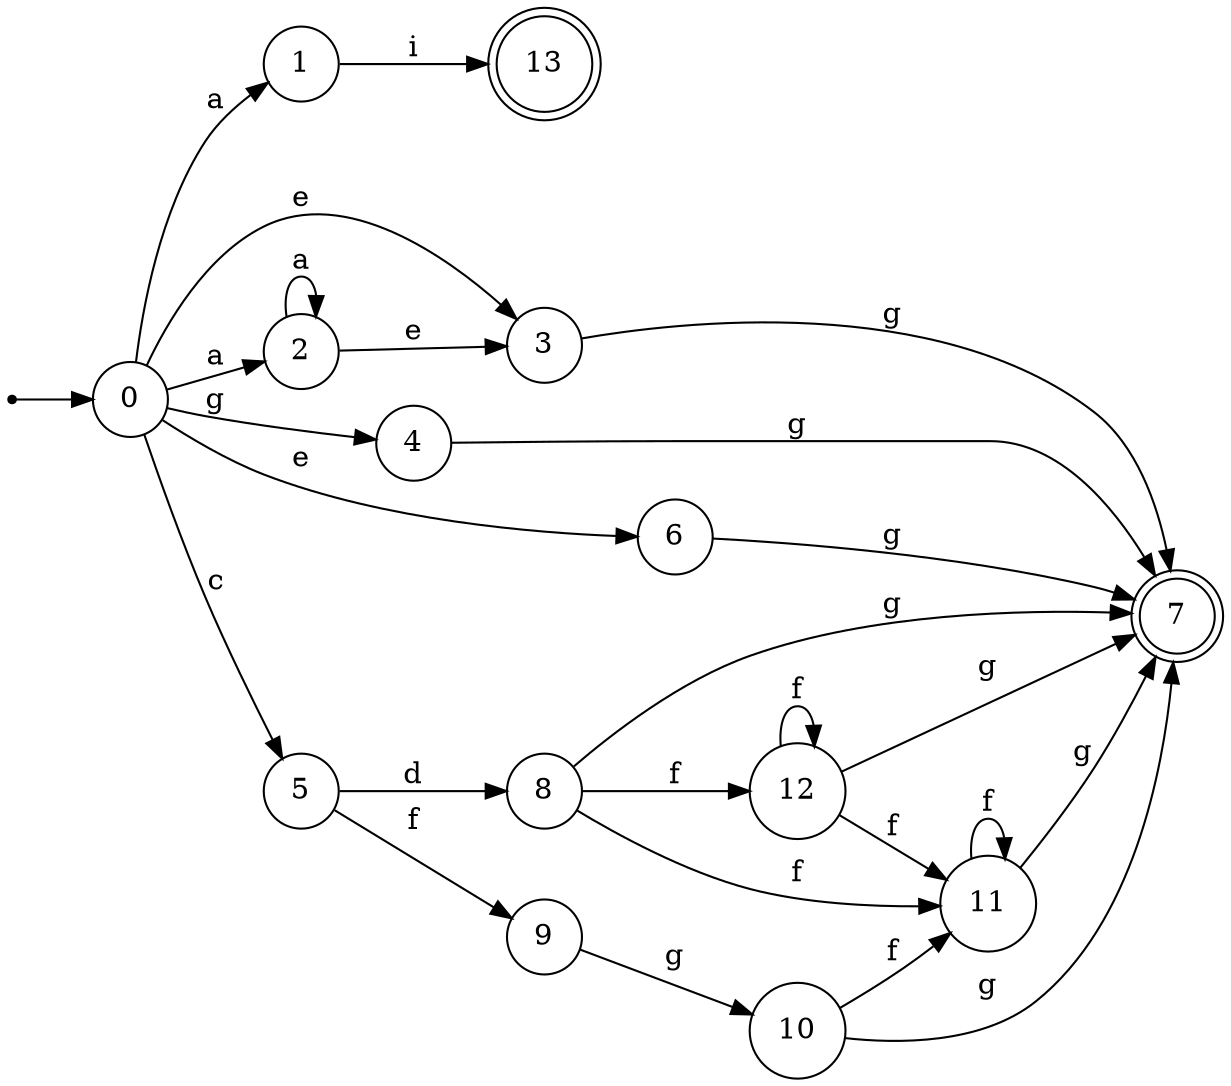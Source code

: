 digraph finite_state_machine {
rankdir=LR;
size="20,20";
node [shape = point]; "dummy0"
node [shape = circle]; "0";
"dummy0" -> "0";
node [shape = circle]; "1";
node [shape = circle]; "2";
node [shape = circle]; "3";
node [shape = circle]; "4";
node [shape = circle]; "5";
node [shape = circle]; "6";
node [shape = doublecircle]; "7";node [shape = circle]; "8";
node [shape = circle]; "9";
node [shape = circle]; "10";
node [shape = circle]; "11";
node [shape = circle]; "12";
node [shape = doublecircle]; "13";"0" -> "1" [label = "a"];
 "0" -> "2" [label = "a"];
 "0" -> "3" [label = "e"];
 "0" -> "6" [label = "e"];
 "0" -> "4" [label = "g"];
 "0" -> "5" [label = "c"];
 "6" -> "7" [label = "g"];
 "5" -> "8" [label = "d"];
 "5" -> "9" [label = "f"];
 "9" -> "10" [label = "g"];
 "10" -> "11" [label = "f"];
 "10" -> "7" [label = "g"];
 "11" -> "11" [label = "f"];
 "11" -> "7" [label = "g"];
 "8" -> "11" [label = "f"];
 "8" -> "12" [label = "f"];
 "8" -> "7" [label = "g"];
 "12" -> "11" [label = "f"];
 "12" -> "12" [label = "f"];
 "12" -> "7" [label = "g"];
 "4" -> "7" [label = "g"];
 "3" -> "7" [label = "g"];
 "2" -> "2" [label = "a"];
 "2" -> "3" [label = "e"];
 "1" -> "13" [label = "i"];
 }
